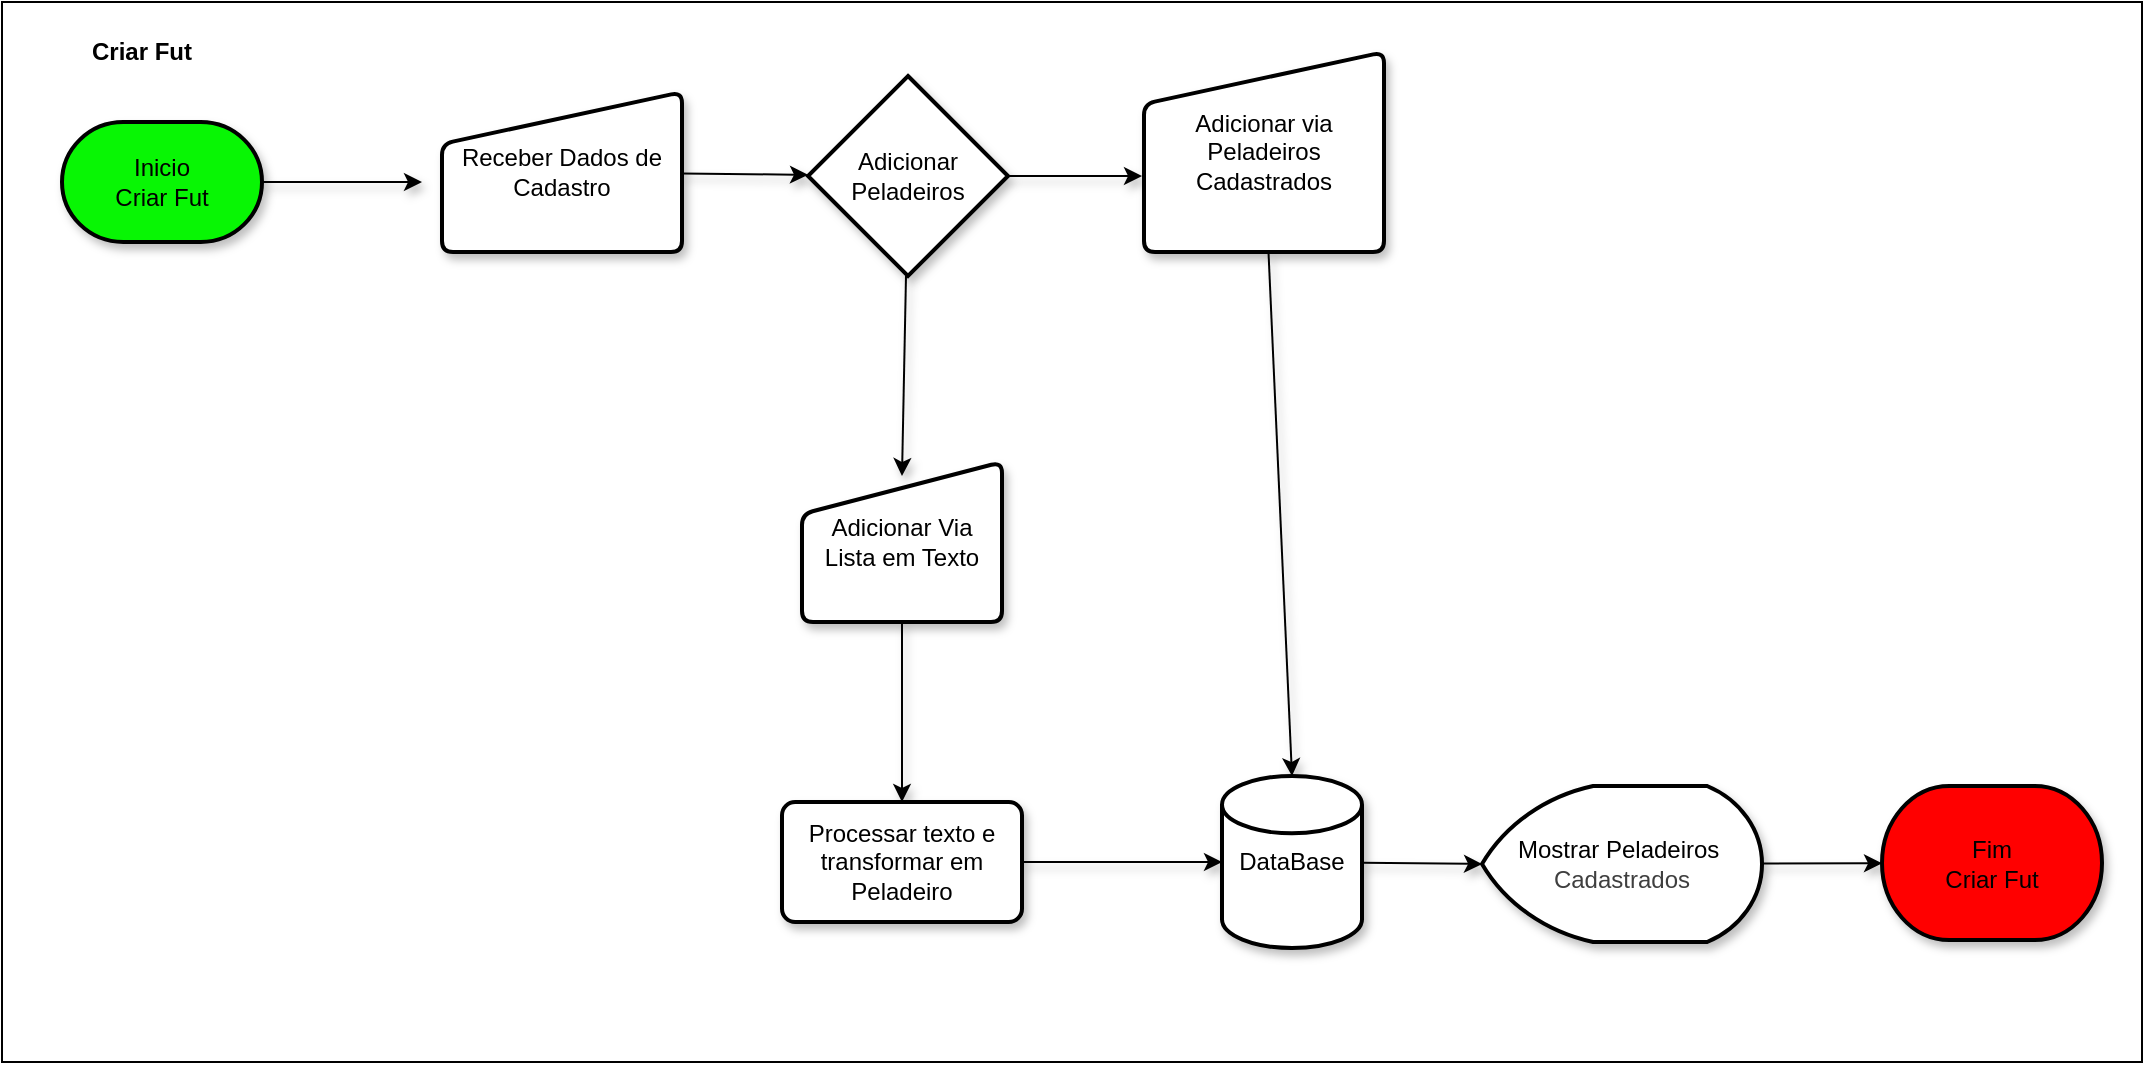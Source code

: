 <mxfile>
    <diagram id="bn3hqETrrYUvToLIWblg" name="Página-1">
        <mxGraphModel dx="1086" dy="825" grid="1" gridSize="10" guides="1" tooltips="1" connect="1" arrows="1" fold="1" page="1" pageScale="1" pageWidth="1169" pageHeight="827" math="0" shadow="0">
            <root>
                <mxCell id="0"/>
                <mxCell id="1" parent="0"/>
                <mxCell id="40" value="" style="rounded=0;whiteSpace=wrap;html=1;" vertex="1" parent="1">
                    <mxGeometry x="20" y="20" width="1070" height="530" as="geometry"/>
                </mxCell>
                <mxCell id="19" value="" style="edgeStyle=none;html=1;shadow=1;" edge="1" parent="1" source="2">
                    <mxGeometry relative="1" as="geometry">
                        <mxPoint x="230" y="110" as="targetPoint"/>
                    </mxGeometry>
                </mxCell>
                <mxCell id="2" value="Inicio&lt;div&gt;Criar Fut&lt;/div&gt;" style="strokeWidth=2;html=1;shape=mxgraph.flowchart.terminator;whiteSpace=wrap;fillColor=light-dark(#08f604, #ededed);shadow=1;" vertex="1" parent="1">
                    <mxGeometry x="50" y="80" width="100" height="60" as="geometry"/>
                </mxCell>
                <mxCell id="10" value="" style="edgeStyle=none;html=1;shadow=1;" edge="1" parent="1" source="8">
                    <mxGeometry relative="1" as="geometry">
                        <mxPoint x="590" y="107" as="targetPoint"/>
                    </mxGeometry>
                </mxCell>
                <mxCell id="12" value="" style="edgeStyle=none;html=1;shadow=1;" edge="1" parent="1" source="8">
                    <mxGeometry relative="1" as="geometry">
                        <mxPoint x="470" y="257" as="targetPoint"/>
                    </mxGeometry>
                </mxCell>
                <mxCell id="8" value="Adicionar Peladeiros" style="strokeWidth=2;html=1;shape=mxgraph.flowchart.decision;whiteSpace=wrap;shadow=1;" vertex="1" parent="1">
                    <mxGeometry x="423" y="57" width="100" height="100" as="geometry"/>
                </mxCell>
                <mxCell id="22" value="" style="edgeStyle=none;html=1;shadow=1;" edge="1" parent="1" source="21" target="8">
                    <mxGeometry relative="1" as="geometry"/>
                </mxCell>
                <mxCell id="21" value="&lt;span style=&quot;color: rgb(0, 0, 0);&quot;&gt;Receber Dados de Cadastro&lt;/span&gt;" style="html=1;strokeWidth=2;shape=manualInput;whiteSpace=wrap;rounded=1;size=26;arcSize=11;shadow=1;" vertex="1" parent="1">
                    <mxGeometry x="240" y="65" width="120" height="80" as="geometry"/>
                </mxCell>
                <mxCell id="34" value="" style="edgeStyle=none;html=1;entryX=0.5;entryY=0;entryDx=0;entryDy=0;entryPerimeter=0;shadow=1;" edge="1" parent="1" source="23" target="30">
                    <mxGeometry relative="1" as="geometry">
                        <mxPoint x="851" y="95" as="targetPoint"/>
                    </mxGeometry>
                </mxCell>
                <mxCell id="23" value="&lt;span style=&quot;color: rgb(0, 0, 0);&quot;&gt;Adicionar via Peladeiros Cadastrados&lt;/span&gt;" style="html=1;strokeWidth=2;shape=manualInput;whiteSpace=wrap;rounded=1;size=26;arcSize=11;shadow=1;" vertex="1" parent="1">
                    <mxGeometry x="591" y="45" width="120" height="100" as="geometry"/>
                </mxCell>
                <mxCell id="26" value="" style="edgeStyle=none;html=1;shadow=1;" edge="1" parent="1" source="24" target="25">
                    <mxGeometry relative="1" as="geometry"/>
                </mxCell>
                <mxCell id="24" value="&lt;span style=&quot;color: rgb(0, 0, 0);&quot;&gt;Adicionar Via Lista em Texto&lt;/span&gt;" style="html=1;strokeWidth=2;shape=manualInput;whiteSpace=wrap;rounded=1;size=26;arcSize=11;shadow=1;" vertex="1" parent="1">
                    <mxGeometry x="420" y="250" width="100" height="80" as="geometry"/>
                </mxCell>
                <mxCell id="32" value="" style="edgeStyle=none;html=1;entryX=0;entryY=0.5;entryDx=0;entryDy=0;entryPerimeter=0;shadow=1;" edge="1" parent="1" source="25" target="30">
                    <mxGeometry relative="1" as="geometry">
                        <mxPoint x="710" y="404" as="targetPoint"/>
                    </mxGeometry>
                </mxCell>
                <mxCell id="25" value="Processar texto e transformar em Peladeiro" style="whiteSpace=wrap;html=1;strokeWidth=2;rounded=1;arcSize=11;shadow=1;" vertex="1" parent="1">
                    <mxGeometry x="410" y="420" width="120" height="60" as="geometry"/>
                </mxCell>
                <mxCell id="37" value="" style="edgeStyle=none;html=1;entryX=0;entryY=0.5;entryDx=0;entryDy=0;entryPerimeter=0;shadow=1;" edge="1" parent="1" source="30" target="35">
                    <mxGeometry relative="1" as="geometry">
                        <mxPoint x="775" y="157" as="targetPoint"/>
                    </mxGeometry>
                </mxCell>
                <mxCell id="30" value="DataBase" style="strokeWidth=2;html=1;shape=mxgraph.flowchart.database;whiteSpace=wrap;shadow=1;" vertex="1" parent="1">
                    <mxGeometry x="630" y="407" width="70" height="86" as="geometry"/>
                </mxCell>
                <mxCell id="39" value="" style="edgeStyle=none;html=1;shadow=1;" edge="1" parent="1" source="35" target="38">
                    <mxGeometry relative="1" as="geometry"/>
                </mxCell>
                <mxCell id="35" value="Mostrar Peladeiros&amp;nbsp;&lt;div&gt;&lt;span style=&quot;color: rgb(63, 63, 63);&quot;&gt;Cadastrados&lt;/span&gt;&lt;/div&gt;" style="strokeWidth=2;html=1;shape=mxgraph.flowchart.display;whiteSpace=wrap;shadow=1;" vertex="1" parent="1">
                    <mxGeometry x="760" y="412" width="140" height="78" as="geometry"/>
                </mxCell>
                <mxCell id="38" value="Fim&lt;div&gt;Criar Fut&lt;/div&gt;" style="strokeWidth=2;html=1;shape=mxgraph.flowchart.terminator;whiteSpace=wrap;fillColor=#FF0000;shadow=1;" vertex="1" parent="1">
                    <mxGeometry x="960" y="412" width="110" height="77" as="geometry"/>
                </mxCell>
                <mxCell id="41" value="&lt;b&gt;Criar Fut&lt;/b&gt;" style="text;html=1;align=center;verticalAlign=middle;whiteSpace=wrap;rounded=0;perimeterSpacing=1;" vertex="1" parent="1">
                    <mxGeometry x="20" y="20" width="140" height="50" as="geometry"/>
                </mxCell>
            </root>
        </mxGraphModel>
    </diagram>
</mxfile>
